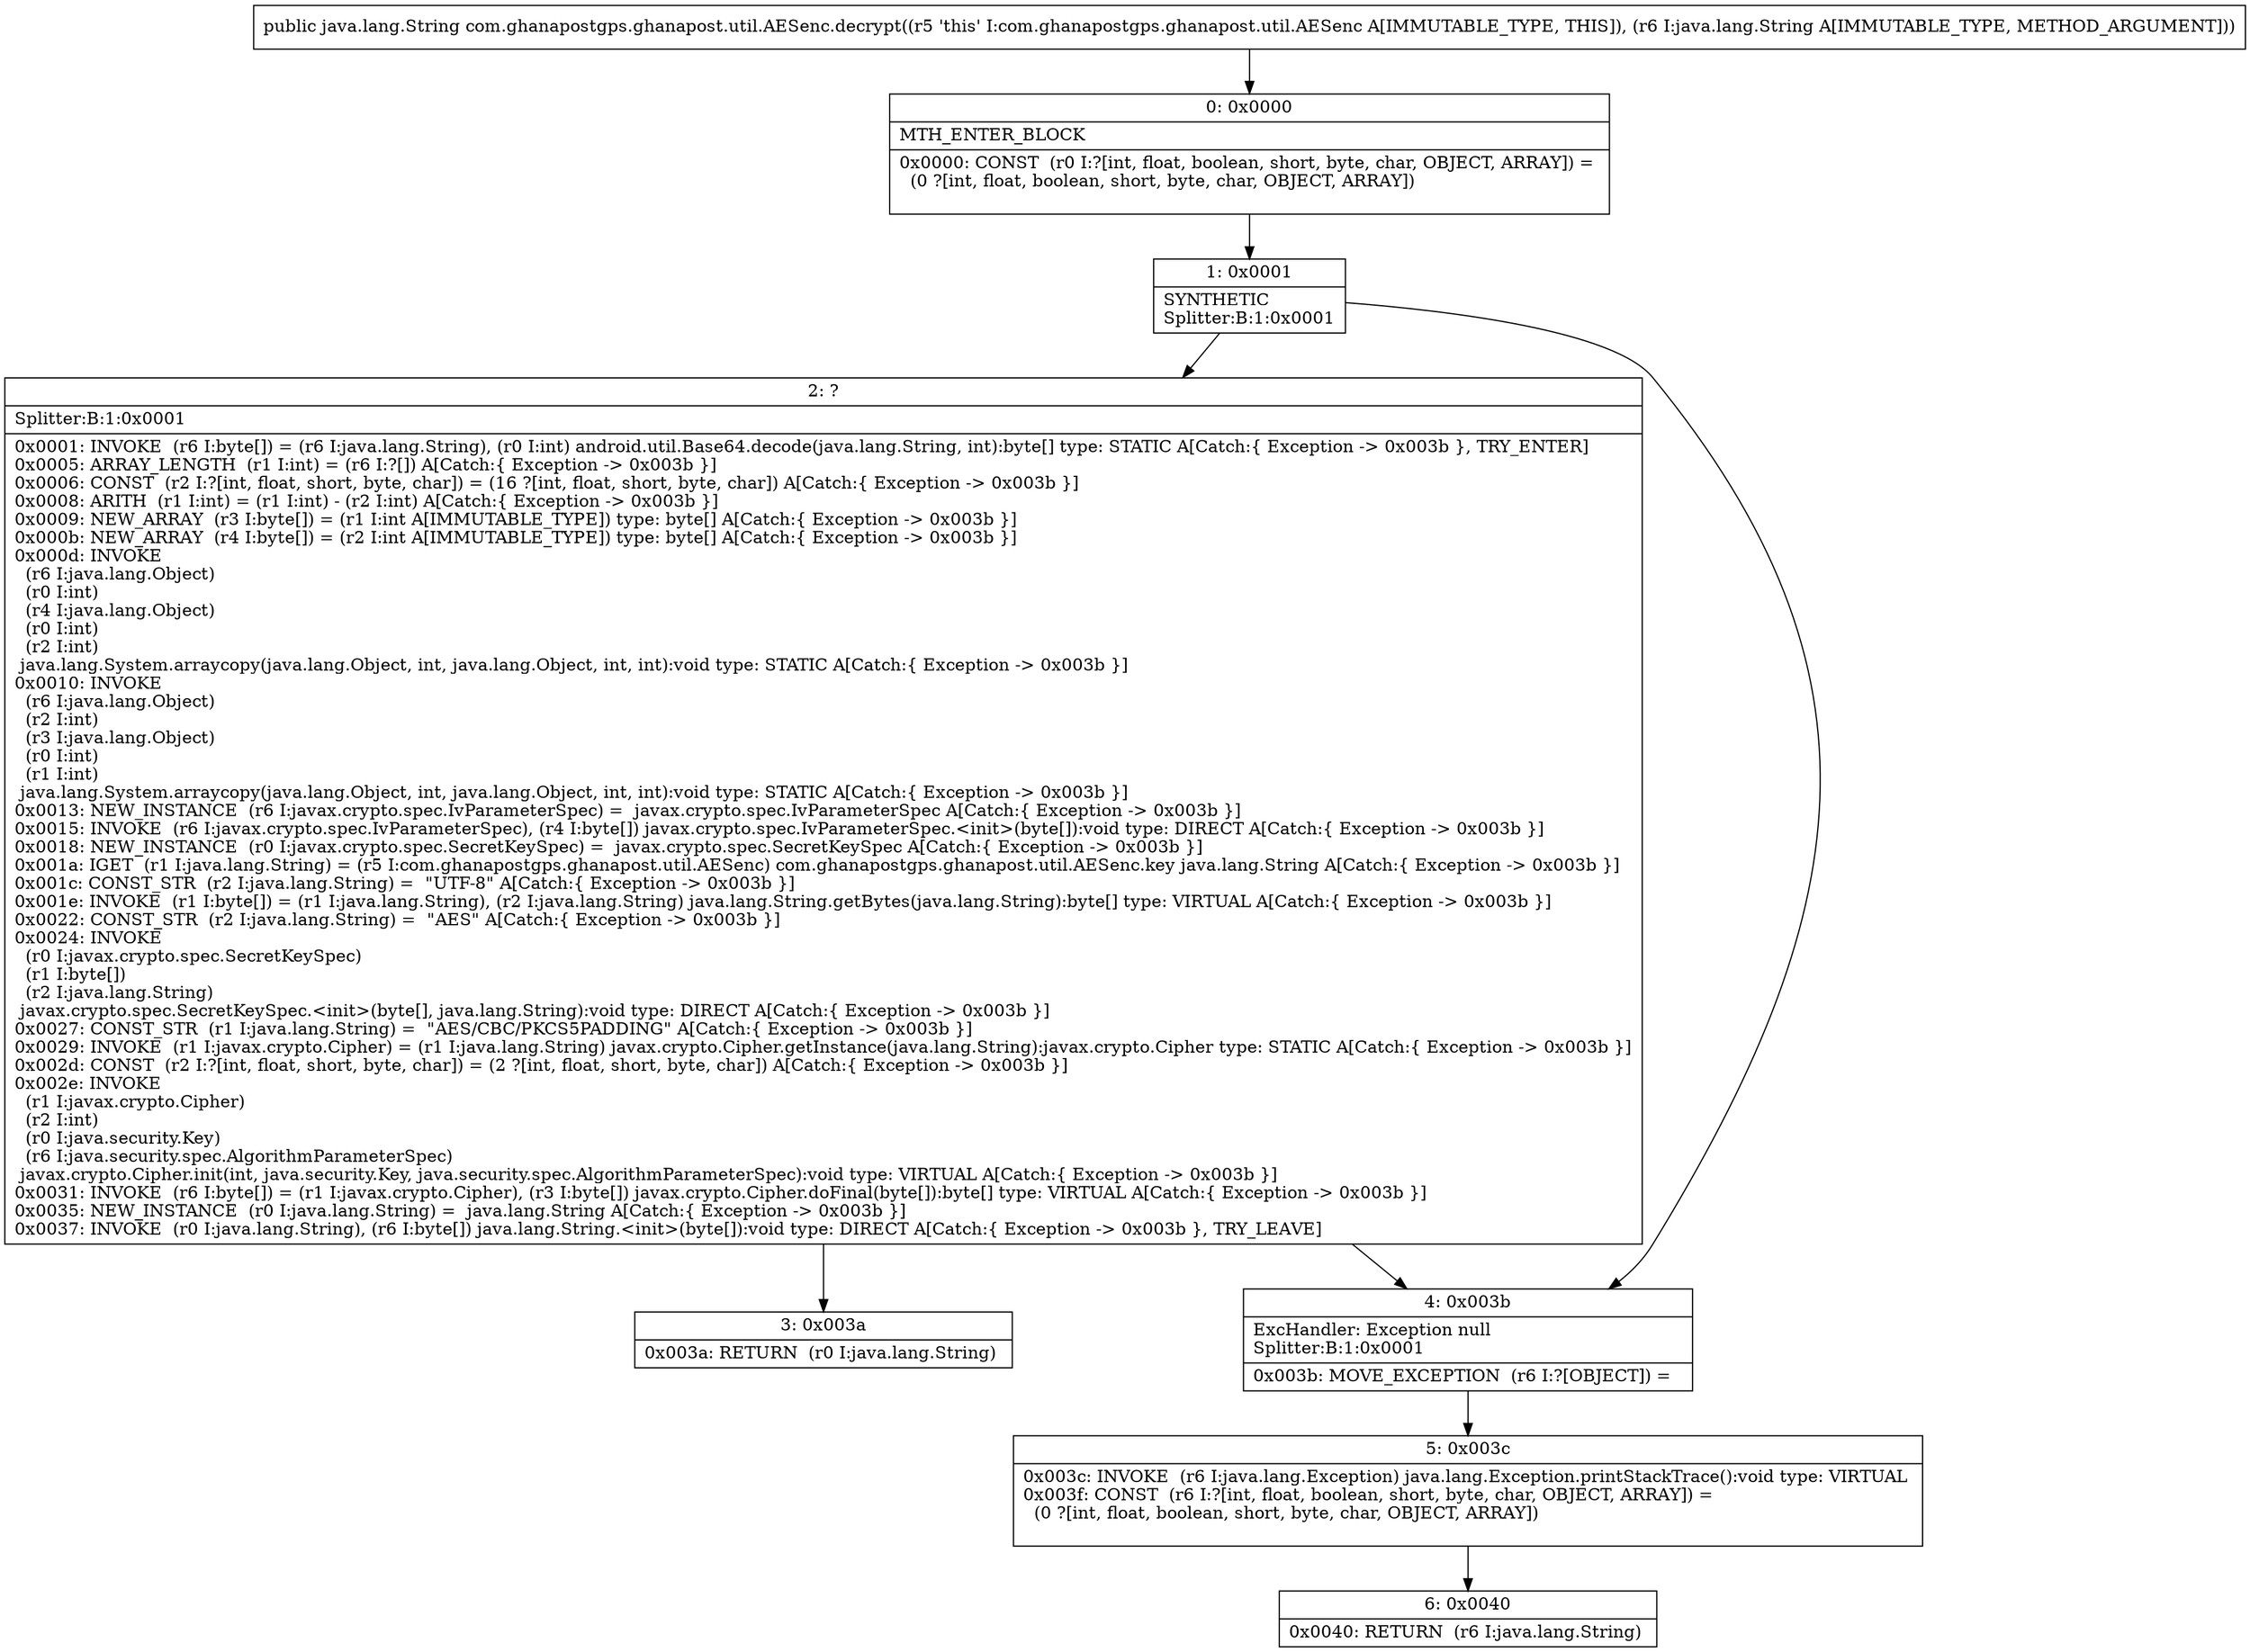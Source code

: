digraph "CFG forcom.ghanapostgps.ghanapost.util.AESenc.decrypt(Ljava\/lang\/String;)Ljava\/lang\/String;" {
Node_0 [shape=record,label="{0\:\ 0x0000|MTH_ENTER_BLOCK\l|0x0000: CONST  (r0 I:?[int, float, boolean, short, byte, char, OBJECT, ARRAY]) = \l  (0 ?[int, float, boolean, short, byte, char, OBJECT, ARRAY])\l \l}"];
Node_1 [shape=record,label="{1\:\ 0x0001|SYNTHETIC\lSplitter:B:1:0x0001\l}"];
Node_2 [shape=record,label="{2\:\ ?|Splitter:B:1:0x0001\l|0x0001: INVOKE  (r6 I:byte[]) = (r6 I:java.lang.String), (r0 I:int) android.util.Base64.decode(java.lang.String, int):byte[] type: STATIC A[Catch:\{ Exception \-\> 0x003b \}, TRY_ENTER]\l0x0005: ARRAY_LENGTH  (r1 I:int) = (r6 I:?[]) A[Catch:\{ Exception \-\> 0x003b \}]\l0x0006: CONST  (r2 I:?[int, float, short, byte, char]) = (16 ?[int, float, short, byte, char]) A[Catch:\{ Exception \-\> 0x003b \}]\l0x0008: ARITH  (r1 I:int) = (r1 I:int) \- (r2 I:int) A[Catch:\{ Exception \-\> 0x003b \}]\l0x0009: NEW_ARRAY  (r3 I:byte[]) = (r1 I:int A[IMMUTABLE_TYPE]) type: byte[] A[Catch:\{ Exception \-\> 0x003b \}]\l0x000b: NEW_ARRAY  (r4 I:byte[]) = (r2 I:int A[IMMUTABLE_TYPE]) type: byte[] A[Catch:\{ Exception \-\> 0x003b \}]\l0x000d: INVOKE  \l  (r6 I:java.lang.Object)\l  (r0 I:int)\l  (r4 I:java.lang.Object)\l  (r0 I:int)\l  (r2 I:int)\l java.lang.System.arraycopy(java.lang.Object, int, java.lang.Object, int, int):void type: STATIC A[Catch:\{ Exception \-\> 0x003b \}]\l0x0010: INVOKE  \l  (r6 I:java.lang.Object)\l  (r2 I:int)\l  (r3 I:java.lang.Object)\l  (r0 I:int)\l  (r1 I:int)\l java.lang.System.arraycopy(java.lang.Object, int, java.lang.Object, int, int):void type: STATIC A[Catch:\{ Exception \-\> 0x003b \}]\l0x0013: NEW_INSTANCE  (r6 I:javax.crypto.spec.IvParameterSpec) =  javax.crypto.spec.IvParameterSpec A[Catch:\{ Exception \-\> 0x003b \}]\l0x0015: INVOKE  (r6 I:javax.crypto.spec.IvParameterSpec), (r4 I:byte[]) javax.crypto.spec.IvParameterSpec.\<init\>(byte[]):void type: DIRECT A[Catch:\{ Exception \-\> 0x003b \}]\l0x0018: NEW_INSTANCE  (r0 I:javax.crypto.spec.SecretKeySpec) =  javax.crypto.spec.SecretKeySpec A[Catch:\{ Exception \-\> 0x003b \}]\l0x001a: IGET  (r1 I:java.lang.String) = (r5 I:com.ghanapostgps.ghanapost.util.AESenc) com.ghanapostgps.ghanapost.util.AESenc.key java.lang.String A[Catch:\{ Exception \-\> 0x003b \}]\l0x001c: CONST_STR  (r2 I:java.lang.String) =  \"UTF\-8\" A[Catch:\{ Exception \-\> 0x003b \}]\l0x001e: INVOKE  (r1 I:byte[]) = (r1 I:java.lang.String), (r2 I:java.lang.String) java.lang.String.getBytes(java.lang.String):byte[] type: VIRTUAL A[Catch:\{ Exception \-\> 0x003b \}]\l0x0022: CONST_STR  (r2 I:java.lang.String) =  \"AES\" A[Catch:\{ Exception \-\> 0x003b \}]\l0x0024: INVOKE  \l  (r0 I:javax.crypto.spec.SecretKeySpec)\l  (r1 I:byte[])\l  (r2 I:java.lang.String)\l javax.crypto.spec.SecretKeySpec.\<init\>(byte[], java.lang.String):void type: DIRECT A[Catch:\{ Exception \-\> 0x003b \}]\l0x0027: CONST_STR  (r1 I:java.lang.String) =  \"AES\/CBC\/PKCS5PADDING\" A[Catch:\{ Exception \-\> 0x003b \}]\l0x0029: INVOKE  (r1 I:javax.crypto.Cipher) = (r1 I:java.lang.String) javax.crypto.Cipher.getInstance(java.lang.String):javax.crypto.Cipher type: STATIC A[Catch:\{ Exception \-\> 0x003b \}]\l0x002d: CONST  (r2 I:?[int, float, short, byte, char]) = (2 ?[int, float, short, byte, char]) A[Catch:\{ Exception \-\> 0x003b \}]\l0x002e: INVOKE  \l  (r1 I:javax.crypto.Cipher)\l  (r2 I:int)\l  (r0 I:java.security.Key)\l  (r6 I:java.security.spec.AlgorithmParameterSpec)\l javax.crypto.Cipher.init(int, java.security.Key, java.security.spec.AlgorithmParameterSpec):void type: VIRTUAL A[Catch:\{ Exception \-\> 0x003b \}]\l0x0031: INVOKE  (r6 I:byte[]) = (r1 I:javax.crypto.Cipher), (r3 I:byte[]) javax.crypto.Cipher.doFinal(byte[]):byte[] type: VIRTUAL A[Catch:\{ Exception \-\> 0x003b \}]\l0x0035: NEW_INSTANCE  (r0 I:java.lang.String) =  java.lang.String A[Catch:\{ Exception \-\> 0x003b \}]\l0x0037: INVOKE  (r0 I:java.lang.String), (r6 I:byte[]) java.lang.String.\<init\>(byte[]):void type: DIRECT A[Catch:\{ Exception \-\> 0x003b \}, TRY_LEAVE]\l}"];
Node_3 [shape=record,label="{3\:\ 0x003a|0x003a: RETURN  (r0 I:java.lang.String) \l}"];
Node_4 [shape=record,label="{4\:\ 0x003b|ExcHandler: Exception null\lSplitter:B:1:0x0001\l|0x003b: MOVE_EXCEPTION  (r6 I:?[OBJECT]) =  \l}"];
Node_5 [shape=record,label="{5\:\ 0x003c|0x003c: INVOKE  (r6 I:java.lang.Exception) java.lang.Exception.printStackTrace():void type: VIRTUAL \l0x003f: CONST  (r6 I:?[int, float, boolean, short, byte, char, OBJECT, ARRAY]) = \l  (0 ?[int, float, boolean, short, byte, char, OBJECT, ARRAY])\l \l}"];
Node_6 [shape=record,label="{6\:\ 0x0040|0x0040: RETURN  (r6 I:java.lang.String) \l}"];
MethodNode[shape=record,label="{public java.lang.String com.ghanapostgps.ghanapost.util.AESenc.decrypt((r5 'this' I:com.ghanapostgps.ghanapost.util.AESenc A[IMMUTABLE_TYPE, THIS]), (r6 I:java.lang.String A[IMMUTABLE_TYPE, METHOD_ARGUMENT])) }"];
MethodNode -> Node_0;
Node_0 -> Node_1;
Node_1 -> Node_2;
Node_1 -> Node_4;
Node_2 -> Node_3;
Node_2 -> Node_4;
Node_4 -> Node_5;
Node_5 -> Node_6;
}

